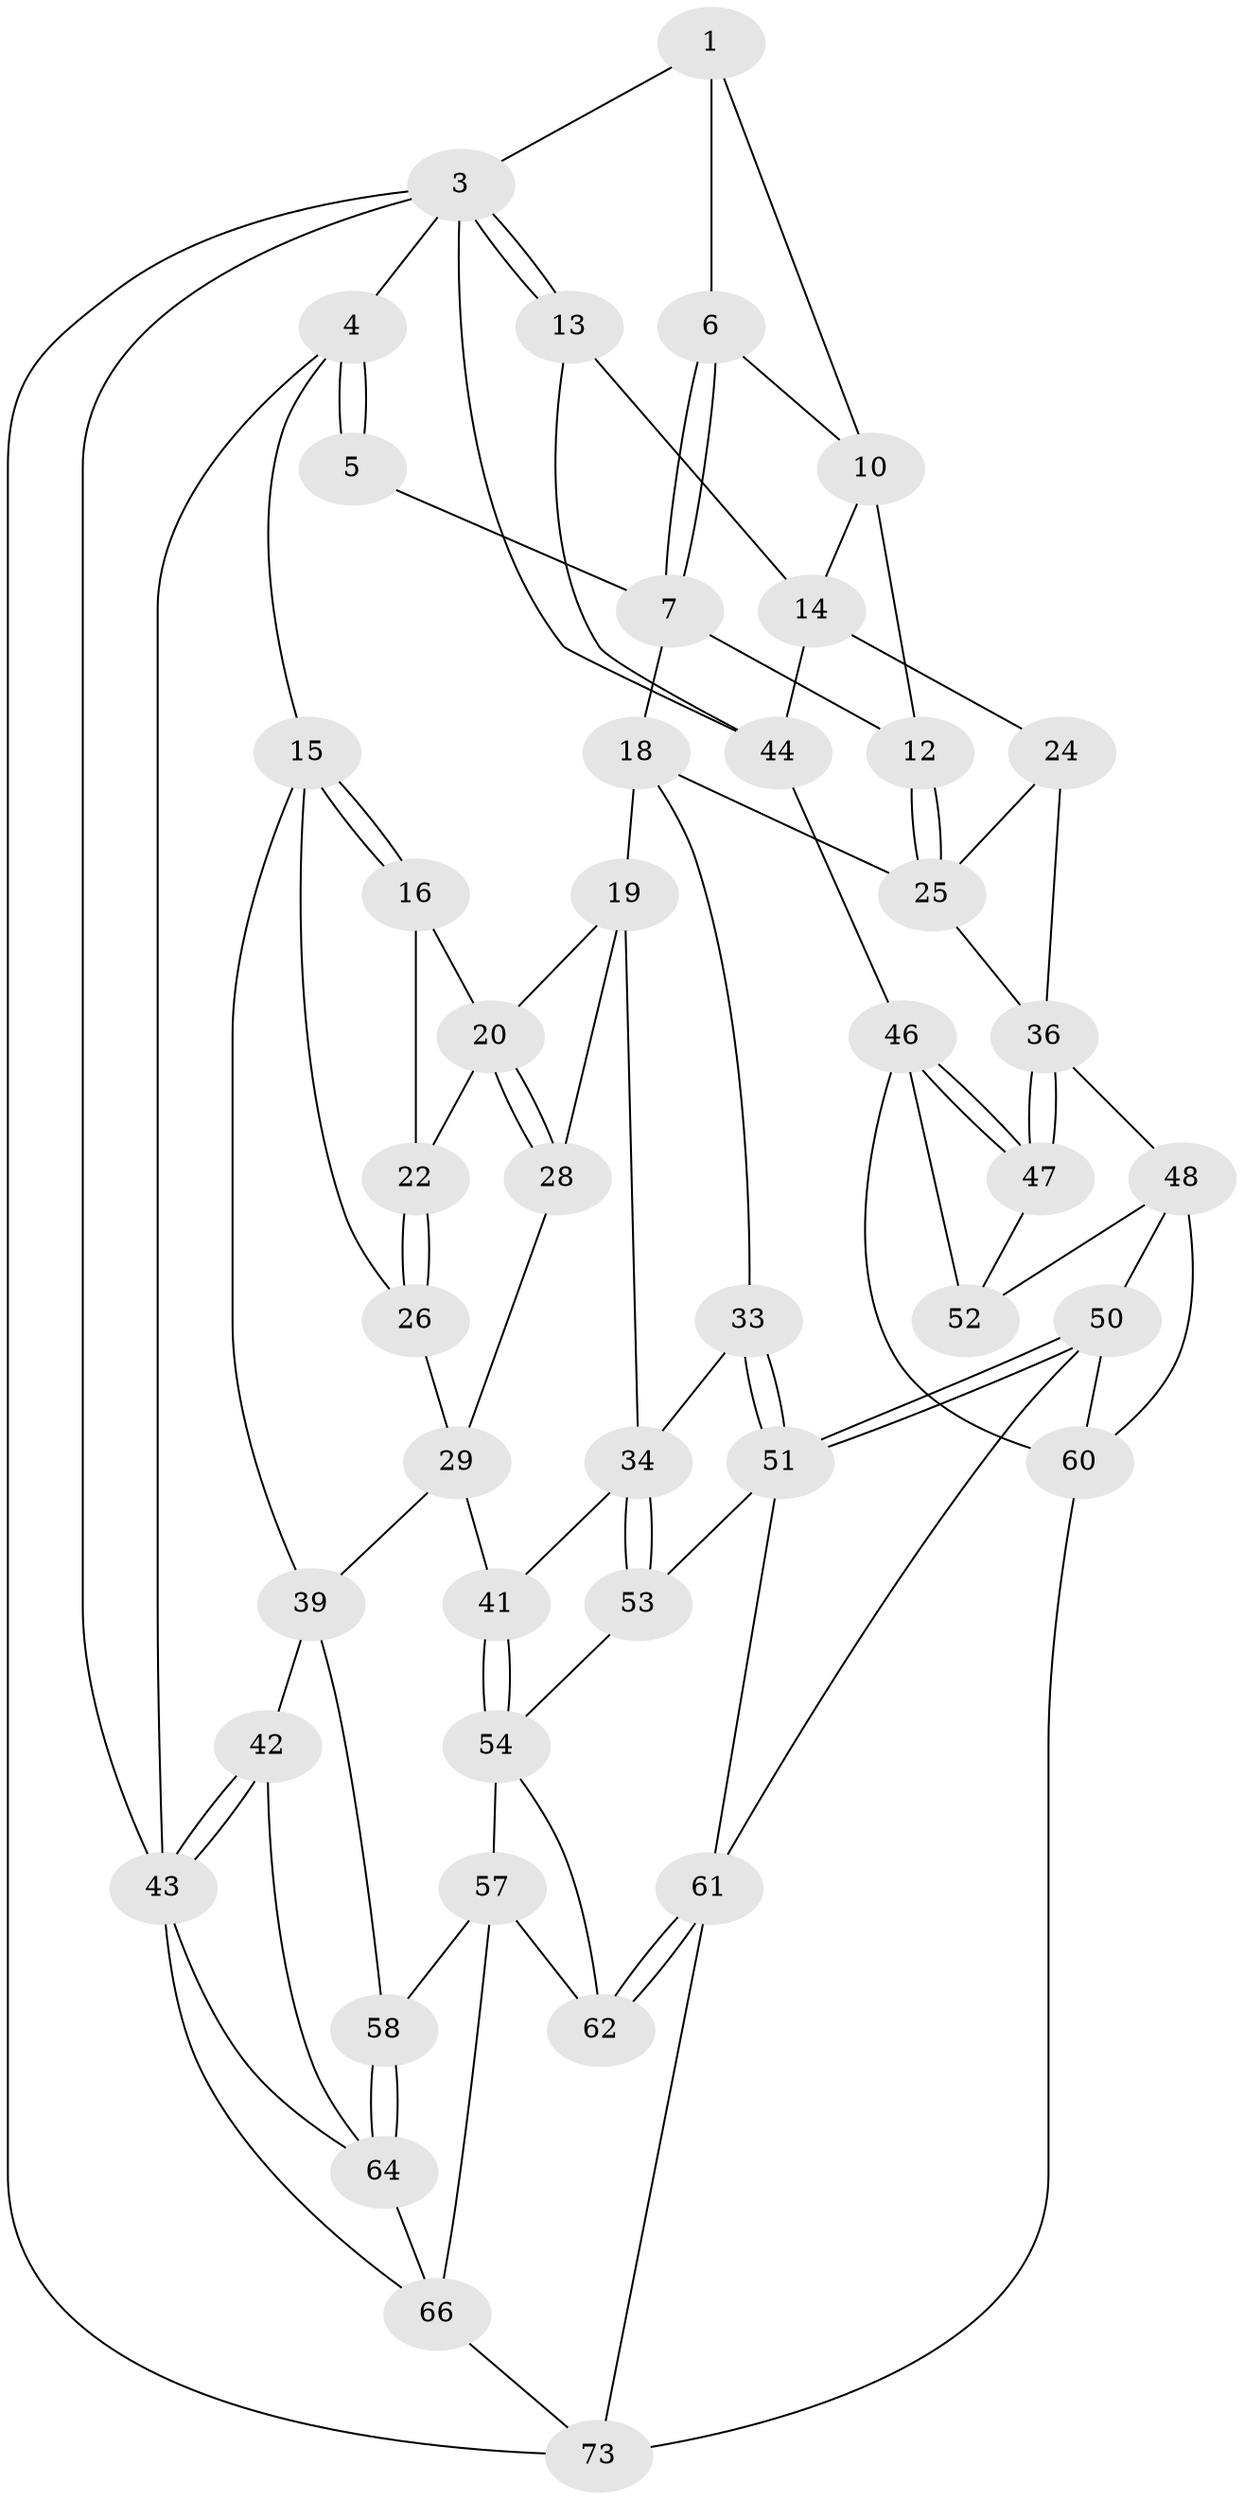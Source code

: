 // Generated by graph-tools (version 1.1) at 2025/24/03/03/25 07:24:35]
// undirected, 45 vertices, 98 edges
graph export_dot {
graph [start="1"]
  node [color=gray90,style=filled];
  1 [pos="+0.4700036487574206+0",super="+2"];
  3 [pos="+1+0",super="+72"];
  4 [pos="+0+0"];
  5 [pos="+0.34615956754688426+0",super="+9"];
  6 [pos="+0.5182898664540131+0.048346775638764744"];
  7 [pos="+0.4719105933420831+0.3178110255734718",super="+8"];
  10 [pos="+0.6883907423752719+0.11627498668613566",super="+11"];
  12 [pos="+0.6951131527266764+0.3284315243939715"];
  13 [pos="+1+0"];
  14 [pos="+0.9062555666902654+0.22332931812749615",super="+23"];
  15 [pos="+0+0",super="+27"];
  16 [pos="+0+0.11235601544683885",super="+17"];
  18 [pos="+0.4486595800959036+0.3743124613980931",super="+31"];
  19 [pos="+0.3943842157335549+0.39740457211361613",super="+32"];
  20 [pos="+0.2025527977050752+0.3729874257032367",super="+21"];
  22 [pos="+0.1556366729355399+0.3470495931121842"];
  24 [pos="+0.7552018349036215+0.4677539571402113"];
  25 [pos="+0.7289622373716241+0.43282209896647383",super="+30"];
  26 [pos="+0.05396509642877303+0.4334133967783638"];
  28 [pos="+0.1951092888544229+0.5058096233755717"];
  29 [pos="+0.09658665135046167+0.5003681733840021",super="+38"];
  33 [pos="+0.41080679088843514+0.6247063671921951"];
  34 [pos="+0.32415063623812157+0.6342778133003263",super="+35"];
  36 [pos="+0.66018735522032+0.6013267950056163",super="+37"];
  39 [pos="+0+0.6983838442314955",super="+40"];
  41 [pos="+0.17218816869017803+0.649909412150801"];
  42 [pos="+0+0.818993962669338"];
  43 [pos="+0+1",super="+68"];
  44 [pos="+1+0.7529113042812786",super="+45"];
  46 [pos="+0.994173871829029+0.7520610093833745",super="+59"];
  47 [pos="+0.7208751330508129+0.652263816636591"];
  48 [pos="+0.5744483522295348+0.727053550407159",super="+49"];
  50 [pos="+0.474137631098637+0.8282031982687348",super="+69"];
  51 [pos="+0.46268688079126535+0.8227004205078638",super="+55"];
  52 [pos="+0.5968969901042461+0.7291033435139879"];
  53 [pos="+0.2717612058811383+0.7886229300015941"];
  54 [pos="+0.23747329432883071+0.7900591089874905",super="+56"];
  57 [pos="+0.15265565230862296+0.8315736771007691",super="+63"];
  58 [pos="+0.14480960199395118+0.8319590010063163"];
  60 [pos="+0.7100759498707115+0.8966390022805886",super="+71"];
  61 [pos="+0.3107607494926774+0.9242887572099964",super="+70"];
  62 [pos="+0.2769214767363669+0.9905467378878005"];
  64 [pos="+0.12181299376304089+0.8681187914213845",super="+65"];
  66 [pos="+0.23419406880721105+1",super="+67"];
  73 [pos="+0.6437104264371095+1",super="+74"];
  1 -- 6;
  1 -- 10;
  1 -- 3;
  3 -- 4;
  3 -- 13;
  3 -- 13;
  3 -- 73;
  3 -- 43;
  3 -- 44;
  4 -- 5;
  4 -- 5;
  4 -- 15;
  4 -- 43;
  5 -- 7;
  6 -- 7;
  6 -- 7;
  6 -- 10;
  7 -- 12;
  7 -- 18;
  10 -- 12;
  10 -- 14;
  12 -- 25;
  12 -- 25;
  13 -- 14;
  13 -- 44;
  14 -- 24;
  14 -- 44;
  15 -- 16;
  15 -- 16;
  15 -- 26;
  15 -- 39;
  16 -- 22;
  16 -- 20;
  18 -- 19;
  18 -- 33;
  18 -- 25;
  19 -- 20;
  19 -- 34;
  19 -- 28;
  20 -- 28;
  20 -- 28;
  20 -- 22;
  22 -- 26;
  22 -- 26;
  24 -- 25;
  24 -- 36;
  25 -- 36;
  26 -- 29;
  28 -- 29;
  29 -- 41;
  29 -- 39;
  33 -- 34;
  33 -- 51;
  33 -- 51;
  34 -- 53;
  34 -- 53;
  34 -- 41;
  36 -- 47;
  36 -- 47;
  36 -- 48;
  39 -- 58;
  39 -- 42;
  41 -- 54;
  41 -- 54;
  42 -- 43;
  42 -- 43;
  42 -- 64;
  43 -- 64;
  43 -- 66;
  44 -- 46;
  46 -- 47;
  46 -- 47;
  46 -- 52;
  46 -- 60;
  47 -- 52;
  48 -- 52;
  48 -- 50;
  48 -- 60;
  50 -- 51;
  50 -- 51;
  50 -- 60;
  50 -- 61;
  51 -- 61;
  51 -- 53;
  53 -- 54;
  54 -- 62;
  54 -- 57;
  57 -- 58;
  57 -- 66;
  57 -- 62;
  58 -- 64;
  58 -- 64;
  60 -- 73;
  61 -- 62;
  61 -- 62;
  61 -- 73;
  64 -- 66;
  66 -- 73;
}

